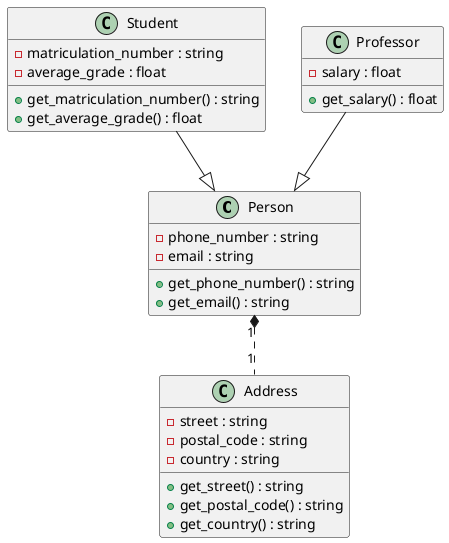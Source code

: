 @startuml Uni
class Person {
    -phone_number : string
    -email : string
    +get_phone_number() : string
    +get_email() : string
}

class Student {
    -matriculation_number : string
    -average_grade : float
    +get_matriculation_number() : string
    +get_average_grade() : float
}

class Professor {
    -salary : float
    +get_salary() : float
}

class Address {
    -street : string
    -postal_code : string
    -country : string
    +get_street() : string
    +get_postal_code() : string
    +get_country() : string
}

Person "1" *.. "1" Address

Student --|> Person
Professor --|> Person

@enduml